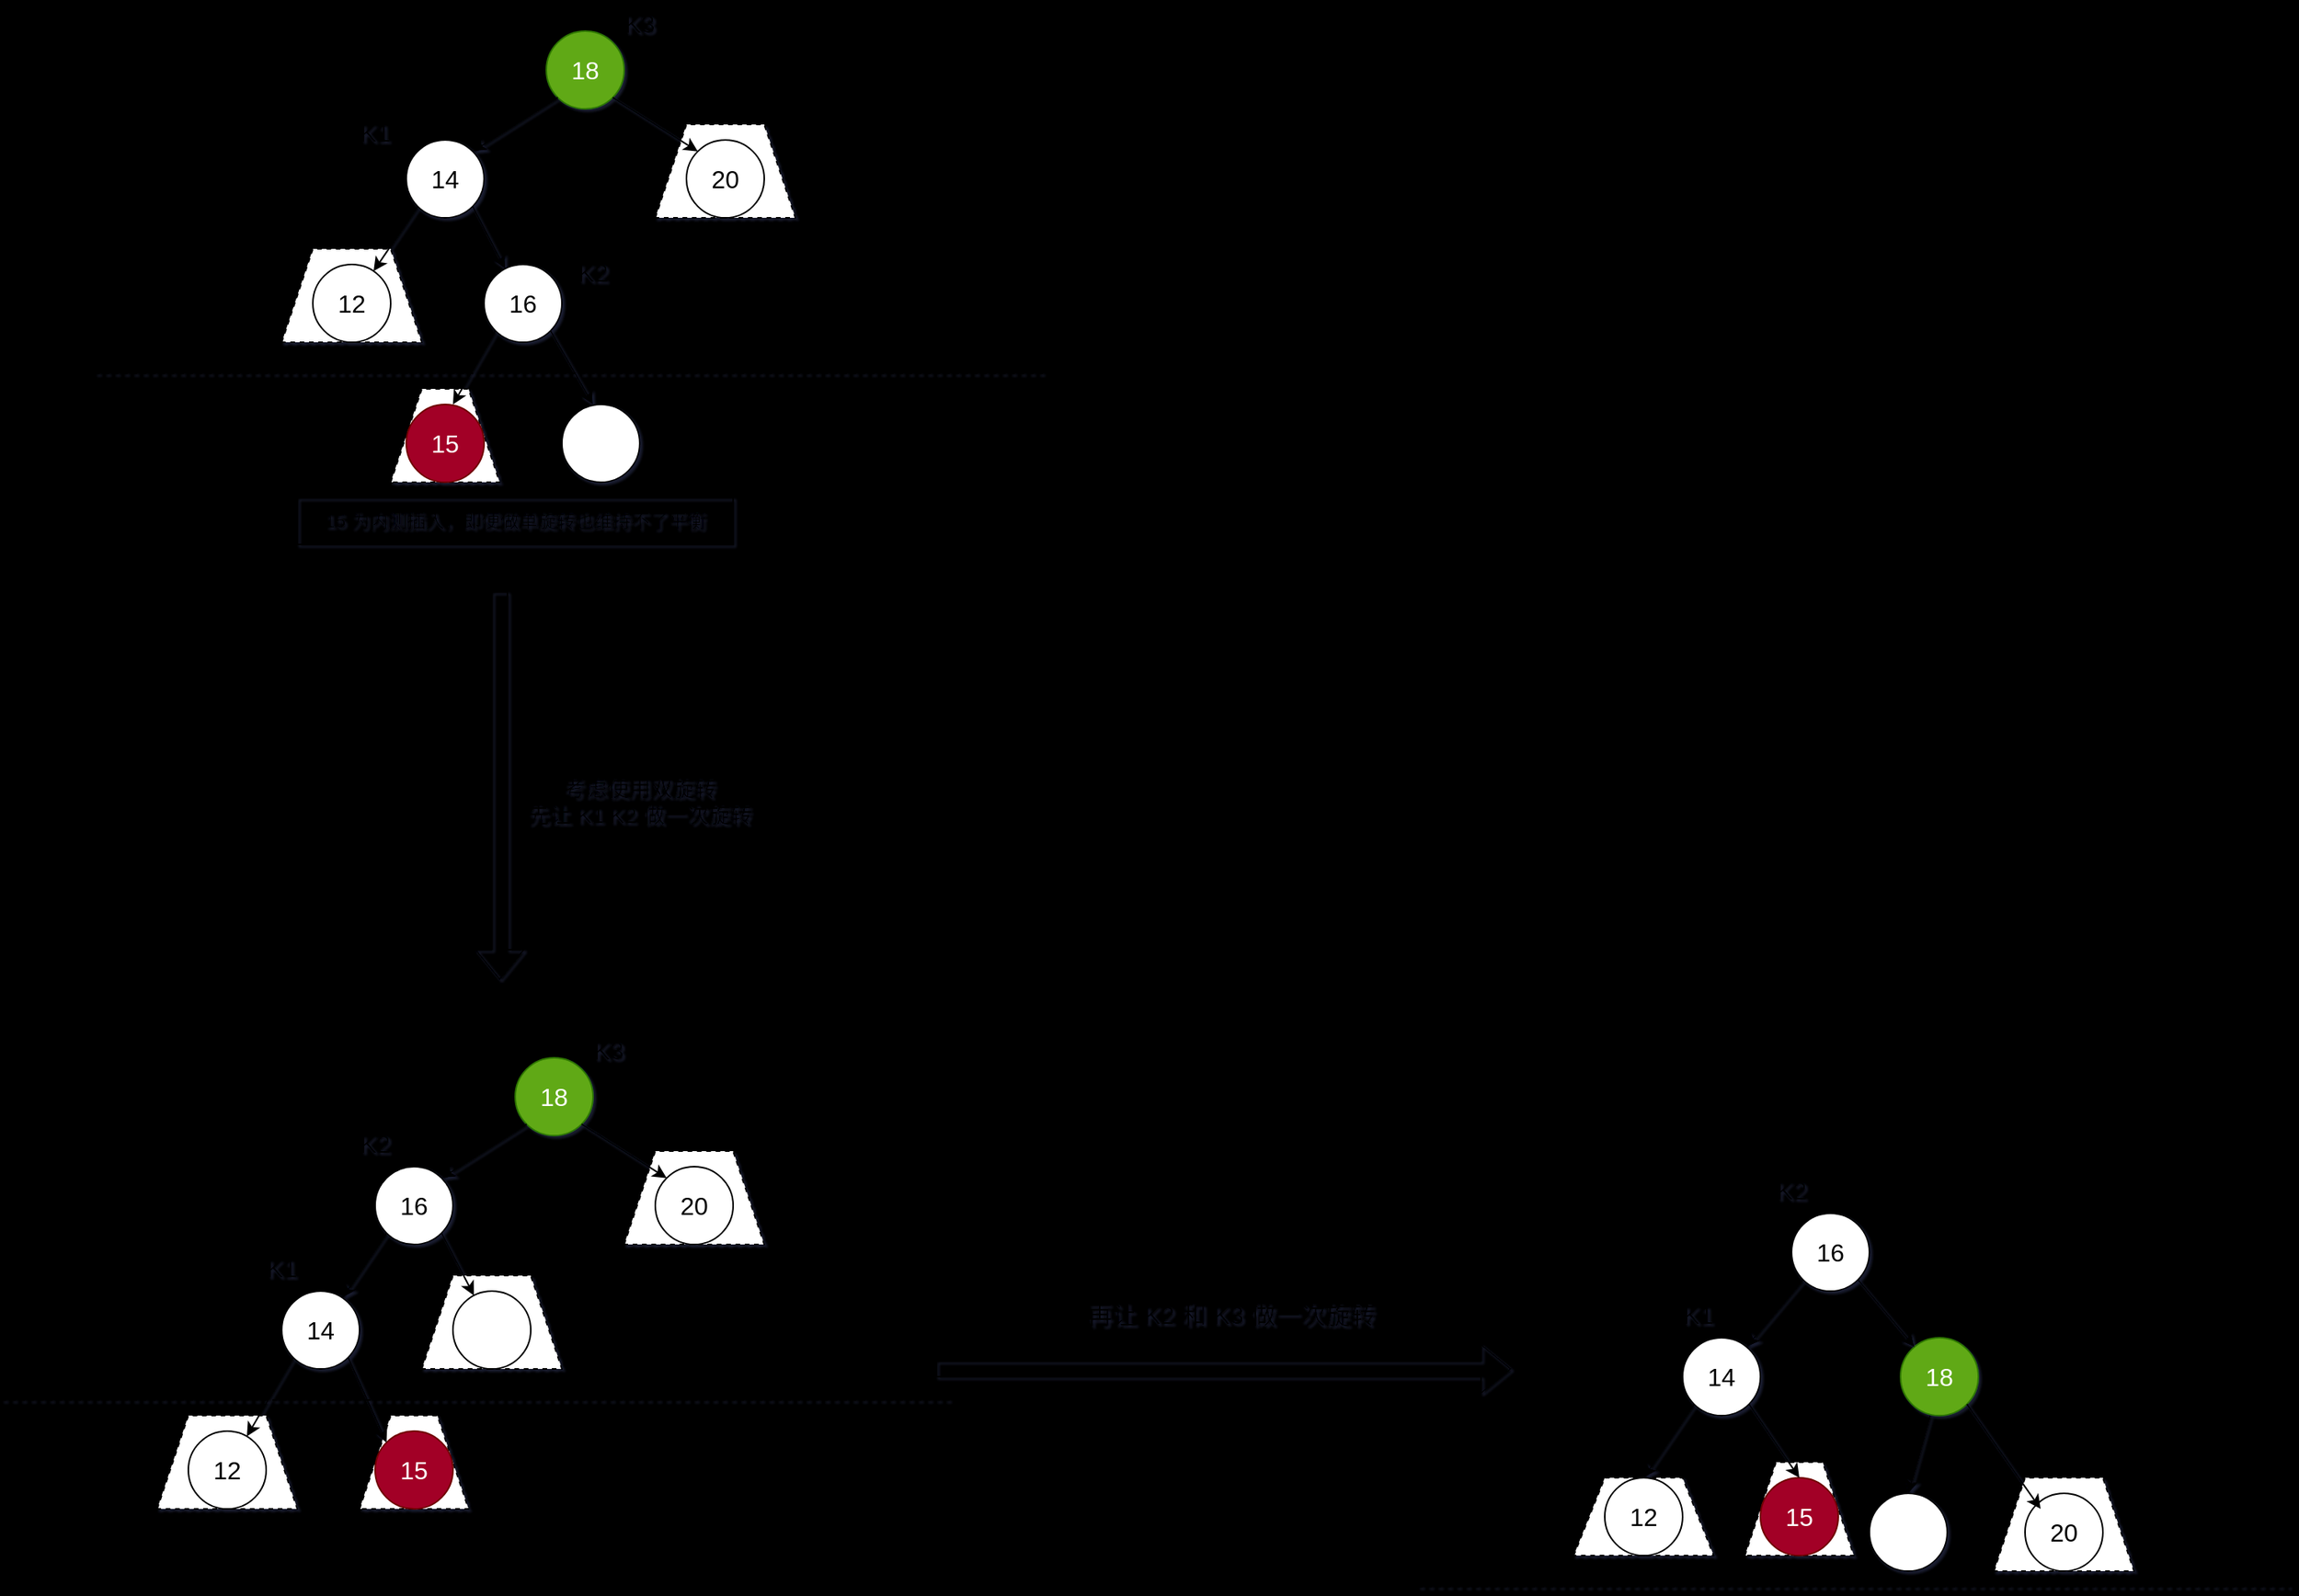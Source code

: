 <mxfile>
    <diagram id="5cfYAPTR98S8ujC_UzaK" name="第 1 页">
        <mxGraphModel dx="1834" dy="1031" grid="1" gridSize="10" guides="0" tooltips="1" connect="1" arrows="1" fold="1" page="0" pageScale="1" pageWidth="827" pageHeight="1169" background="#000000" math="0" shadow="1">
            <root>
                <mxCell id="0"/>
                <mxCell id="1" parent="0"/>
                <mxCell id="51" value="" style="shape=trapezoid;perimeter=trapezoidPerimeter;whiteSpace=wrap;html=1;fixedSize=1;dashed=1;strokeColor=default;strokeWidth=1;" parent="1" vertex="1">
                    <mxGeometry x="220" y="1000" width="90" height="60" as="geometry"/>
                </mxCell>
                <mxCell id="26" value="" style="shape=trapezoid;perimeter=trapezoidPerimeter;whiteSpace=wrap;html=1;fixedSize=1;dashed=1;strokeColor=default;strokeWidth=1;" parent="1" vertex="1">
                    <mxGeometry x="370" y="260" width="90" height="60" as="geometry"/>
                </mxCell>
                <mxCell id="25" value="" style="shape=trapezoid;perimeter=trapezoidPerimeter;whiteSpace=wrap;html=1;fixedSize=1;dashed=1;strokeColor=default;strokeWidth=1;" parent="1" vertex="1">
                    <mxGeometry x="130" y="340" width="90" height="60" as="geometry"/>
                </mxCell>
                <mxCell id="24" value="" style="shape=trapezoid;perimeter=trapezoidPerimeter;whiteSpace=wrap;html=1;fixedSize=1;strokeColor=default;strokeWidth=1;dashed=1;" parent="1" vertex="1">
                    <mxGeometry x="200" y="430" width="70" height="60" as="geometry"/>
                </mxCell>
                <mxCell id="2" value="&lt;font style=&quot;font-size: 16px;&quot;&gt;18&lt;/font&gt;" style="ellipse;whiteSpace=wrap;html=1;aspect=fixed;fillColor=#60a917;fontColor=#ffffff;strokeColor=#2D7600;" parent="1" vertex="1">
                    <mxGeometry x="300" y="200" width="50" height="50" as="geometry"/>
                </mxCell>
                <mxCell id="3" value="&lt;font style=&quot;font-size: 16px;&quot;&gt;20&lt;/font&gt;" style="ellipse;whiteSpace=wrap;html=1;aspect=fixed;" parent="1" vertex="1">
                    <mxGeometry x="390" y="270" width="50" height="50" as="geometry"/>
                </mxCell>
                <mxCell id="4" value="&lt;font style=&quot;font-size: 16px;&quot;&gt;14&lt;/font&gt;" style="ellipse;whiteSpace=wrap;html=1;aspect=fixed;" parent="1" vertex="1">
                    <mxGeometry x="210" y="270" width="50" height="50" as="geometry"/>
                </mxCell>
                <mxCell id="5" value="&lt;font style=&quot;font-size: 16px;&quot;&gt;12&lt;/font&gt;" style="ellipse;whiteSpace=wrap;html=1;aspect=fixed;" parent="1" vertex="1">
                    <mxGeometry x="150" y="350" width="50" height="50" as="geometry"/>
                </mxCell>
                <mxCell id="6" value="&lt;font style=&quot;font-size: 16px;&quot;&gt;16&lt;/font&gt;" style="ellipse;whiteSpace=wrap;html=1;aspect=fixed;" parent="1" vertex="1">
                    <mxGeometry x="260" y="350" width="50" height="50" as="geometry"/>
                </mxCell>
                <mxCell id="8" value="" style="endArrow=classic;html=1;fontSize=16;exitX=0;exitY=1;exitDx=0;exitDy=0;entryX=1;entryY=0;entryDx=0;entryDy=0;" parent="1" source="2" target="4" edge="1">
                    <mxGeometry width="50" height="50" relative="1" as="geometry">
                        <mxPoint x="220" y="250" as="sourcePoint"/>
                        <mxPoint x="270" y="200" as="targetPoint"/>
                    </mxGeometry>
                </mxCell>
                <mxCell id="9" value="" style="endArrow=classic;html=1;fontSize=16;exitX=0;exitY=1;exitDx=0;exitDy=0;" parent="1" source="4" target="5" edge="1">
                    <mxGeometry width="50" height="50" relative="1" as="geometry">
                        <mxPoint x="140" y="330" as="sourcePoint"/>
                        <mxPoint x="190" y="280" as="targetPoint"/>
                    </mxGeometry>
                </mxCell>
                <mxCell id="10" value="" style="endArrow=classic;html=1;fontSize=16;exitX=1;exitY=1;exitDx=0;exitDy=0;" parent="1" source="4" target="6" edge="1">
                    <mxGeometry width="50" height="50" relative="1" as="geometry">
                        <mxPoint x="270" y="350" as="sourcePoint"/>
                        <mxPoint x="320" y="300" as="targetPoint"/>
                    </mxGeometry>
                </mxCell>
                <mxCell id="12" value="" style="endArrow=classic;html=1;fontSize=16;exitX=1;exitY=1;exitDx=0;exitDy=0;entryX=0;entryY=0;entryDx=0;entryDy=0;" parent="1" source="2" target="3" edge="1">
                    <mxGeometry width="50" height="50" relative="1" as="geometry">
                        <mxPoint x="360" y="280" as="sourcePoint"/>
                        <mxPoint x="410" y="230" as="targetPoint"/>
                    </mxGeometry>
                </mxCell>
                <mxCell id="13" value="K3" style="text;html=1;strokeColor=none;fillColor=none;align=center;verticalAlign=middle;whiteSpace=wrap;rounded=0;fontSize=16;" parent="1" vertex="1">
                    <mxGeometry x="340" y="180" width="40" height="30" as="geometry"/>
                </mxCell>
                <mxCell id="14" value="K1" style="text;html=1;strokeColor=none;fillColor=none;align=center;verticalAlign=middle;whiteSpace=wrap;rounded=0;fontSize=16;" parent="1" vertex="1">
                    <mxGeometry x="170" y="250" width="40" height="30" as="geometry"/>
                </mxCell>
                <mxCell id="18" value="" style="endArrow=classic;html=1;exitX=0;exitY=1;exitDx=0;exitDy=0;" parent="1" source="6" edge="1">
                    <mxGeometry width="50" height="50" relative="1" as="geometry">
                        <mxPoint x="170" y="510" as="sourcePoint"/>
                        <mxPoint x="240" y="440" as="targetPoint"/>
                    </mxGeometry>
                </mxCell>
                <mxCell id="19" value="&lt;font style=&quot;font-size: 16px;&quot;&gt;15&lt;/font&gt;" style="ellipse;whiteSpace=wrap;html=1;aspect=fixed;fillColor=#a20025;fontColor=#ffffff;strokeColor=#6F0000;" parent="1" vertex="1">
                    <mxGeometry x="210" y="440" width="50" height="50" as="geometry"/>
                </mxCell>
                <mxCell id="20" value="K2" style="text;html=1;strokeColor=none;fillColor=none;align=center;verticalAlign=middle;whiteSpace=wrap;rounded=0;fontSize=16;" parent="1" vertex="1">
                    <mxGeometry x="310" y="340" width="40" height="30" as="geometry"/>
                </mxCell>
                <mxCell id="21" value="15 为内测插入，即便做单旋转也维持不了平衡" style="text;html=1;strokeColor=default;fillColor=none;align=center;verticalAlign=middle;whiteSpace=wrap;rounded=0;strokeWidth=1;" parent="1" vertex="1">
                    <mxGeometry x="140" y="500" width="280" height="30" as="geometry"/>
                </mxCell>
                <mxCell id="22" value="" style="endArrow=classic;html=1;exitX=1;exitY=1;exitDx=0;exitDy=0;" parent="1" source="6" edge="1">
                    <mxGeometry width="50" height="50" relative="1" as="geometry">
                        <mxPoint x="290" y="460" as="sourcePoint"/>
                        <mxPoint x="330" y="440" as="targetPoint"/>
                    </mxGeometry>
                </mxCell>
                <mxCell id="23" value="" style="ellipse;whiteSpace=wrap;html=1;aspect=fixed;" parent="1" vertex="1">
                    <mxGeometry x="310" y="440" width="50" height="50" as="geometry"/>
                </mxCell>
                <mxCell id="27" value="" style="shape=flexArrow;endArrow=classic;html=1;" parent="1" edge="1">
                    <mxGeometry width="50" height="50" relative="1" as="geometry">
                        <mxPoint x="270" y="560" as="sourcePoint"/>
                        <mxPoint x="270" y="810" as="targetPoint"/>
                    </mxGeometry>
                </mxCell>
                <mxCell id="28" value="&lt;font style=&quot;font-size: 14px;&quot;&gt;考虑使用双旋转&lt;br&gt;先让 K1 K2 做一次旋转&lt;/font&gt;" style="text;html=1;strokeColor=none;fillColor=none;align=center;verticalAlign=middle;whiteSpace=wrap;rounded=0;dashed=1;strokeWidth=1;" parent="1" vertex="1">
                    <mxGeometry x="280" y="670" width="160" height="50" as="geometry"/>
                </mxCell>
                <mxCell id="29" value="" style="shape=trapezoid;perimeter=trapezoidPerimeter;whiteSpace=wrap;html=1;fixedSize=1;dashed=1;strokeColor=default;strokeWidth=1;" parent="1" vertex="1">
                    <mxGeometry x="350" y="920" width="90" height="60" as="geometry"/>
                </mxCell>
                <mxCell id="30" value="" style="shape=trapezoid;perimeter=trapezoidPerimeter;whiteSpace=wrap;html=1;fixedSize=1;dashed=1;strokeColor=default;strokeWidth=1;" parent="1" vertex="1">
                    <mxGeometry x="50" y="1090" width="90" height="60" as="geometry"/>
                </mxCell>
                <mxCell id="31" value="" style="shape=trapezoid;perimeter=trapezoidPerimeter;whiteSpace=wrap;html=1;fixedSize=1;strokeColor=default;strokeWidth=1;dashed=1;" parent="1" vertex="1">
                    <mxGeometry x="180" y="1090" width="70" height="60" as="geometry"/>
                </mxCell>
                <mxCell id="32" value="&lt;font style=&quot;font-size: 16px;&quot;&gt;18&lt;/font&gt;" style="ellipse;whiteSpace=wrap;html=1;aspect=fixed;fillColor=#60a917;fontColor=#ffffff;strokeColor=#2D7600;" parent="1" vertex="1">
                    <mxGeometry x="280" y="860" width="50" height="50" as="geometry"/>
                </mxCell>
                <mxCell id="33" value="&lt;font style=&quot;font-size: 16px;&quot;&gt;20&lt;/font&gt;" style="ellipse;whiteSpace=wrap;html=1;aspect=fixed;" parent="1" vertex="1">
                    <mxGeometry x="370" y="930" width="50" height="50" as="geometry"/>
                </mxCell>
                <mxCell id="34" value="&lt;font style=&quot;font-size: 16px;&quot;&gt;16&lt;/font&gt;" style="ellipse;whiteSpace=wrap;html=1;aspect=fixed;" parent="1" vertex="1">
                    <mxGeometry x="190" y="930" width="50" height="50" as="geometry"/>
                </mxCell>
                <mxCell id="35" value="&lt;font style=&quot;font-size: 16px;&quot;&gt;14&lt;/font&gt;" style="ellipse;whiteSpace=wrap;html=1;aspect=fixed;" parent="1" vertex="1">
                    <mxGeometry x="130" y="1010" width="50" height="50" as="geometry"/>
                </mxCell>
                <mxCell id="37" value="" style="endArrow=classic;html=1;fontSize=16;exitX=0;exitY=1;exitDx=0;exitDy=0;entryX=1;entryY=0;entryDx=0;entryDy=0;" parent="1" source="32" target="34" edge="1">
                    <mxGeometry width="50" height="50" relative="1" as="geometry">
                        <mxPoint x="200" y="910" as="sourcePoint"/>
                        <mxPoint x="250" y="860" as="targetPoint"/>
                    </mxGeometry>
                </mxCell>
                <mxCell id="38" value="" style="endArrow=classic;html=1;fontSize=16;exitX=0;exitY=1;exitDx=0;exitDy=0;" parent="1" source="34" target="35" edge="1">
                    <mxGeometry width="50" height="50" relative="1" as="geometry">
                        <mxPoint x="120" y="990" as="sourcePoint"/>
                        <mxPoint x="170" y="940" as="targetPoint"/>
                    </mxGeometry>
                </mxCell>
                <mxCell id="39" value="" style="endArrow=classic;html=1;fontSize=16;exitX=1;exitY=1;exitDx=0;exitDy=0;" parent="1" source="34" edge="1">
                    <mxGeometry width="50" height="50" relative="1" as="geometry">
                        <mxPoint x="250" y="1010" as="sourcePoint"/>
                        <mxPoint x="253.48" y="1012.813" as="targetPoint"/>
                    </mxGeometry>
                </mxCell>
                <mxCell id="40" value="" style="endArrow=classic;html=1;fontSize=16;exitX=1;exitY=1;exitDx=0;exitDy=0;entryX=0;entryY=0;entryDx=0;entryDy=0;" parent="1" source="32" target="33" edge="1">
                    <mxGeometry width="50" height="50" relative="1" as="geometry">
                        <mxPoint x="340" y="940" as="sourcePoint"/>
                        <mxPoint x="390" y="890" as="targetPoint"/>
                    </mxGeometry>
                </mxCell>
                <mxCell id="41" value="K3" style="text;html=1;strokeColor=none;fillColor=none;align=center;verticalAlign=middle;whiteSpace=wrap;rounded=0;fontSize=16;" parent="1" vertex="1">
                    <mxGeometry x="320" y="840" width="40" height="30" as="geometry"/>
                </mxCell>
                <mxCell id="42" value="K1" style="text;html=1;strokeColor=none;fillColor=none;align=center;verticalAlign=middle;whiteSpace=wrap;rounded=0;fontSize=16;" parent="1" vertex="1">
                    <mxGeometry x="110" y="980" width="40" height="30" as="geometry"/>
                </mxCell>
                <mxCell id="44" value="&lt;font style=&quot;font-size: 16px;&quot;&gt;15&lt;/font&gt;" style="ellipse;whiteSpace=wrap;html=1;aspect=fixed;fillColor=#a20025;fontColor=#ffffff;strokeColor=#6F0000;" parent="1" vertex="1">
                    <mxGeometry x="190" y="1100" width="50" height="50" as="geometry"/>
                </mxCell>
                <mxCell id="47" value="" style="ellipse;whiteSpace=wrap;html=1;aspect=fixed;" parent="1" vertex="1">
                    <mxGeometry x="240" y="1010" width="50" height="50" as="geometry"/>
                </mxCell>
                <mxCell id="48" value="" style="endArrow=classic;html=1;fontSize=14;exitX=0;exitY=1;exitDx=0;exitDy=0;" parent="1" source="35" target="49" edge="1">
                    <mxGeometry width="50" height="50" relative="1" as="geometry">
                        <mxPoint x="10" y="1160" as="sourcePoint"/>
                        <mxPoint x="100" y="1100" as="targetPoint"/>
                    </mxGeometry>
                </mxCell>
                <mxCell id="49" value="&lt;font style=&quot;font-size: 16px;&quot;&gt;12&lt;/font&gt;" style="ellipse;whiteSpace=wrap;html=1;aspect=fixed;" parent="1" vertex="1">
                    <mxGeometry x="70" y="1100" width="50" height="50" as="geometry"/>
                </mxCell>
                <mxCell id="50" value="" style="endArrow=classic;html=1;fontSize=16;exitX=1;exitY=1;exitDx=0;exitDy=0;entryX=0;entryY=0;entryDx=0;entryDy=0;" parent="1" source="35" target="44" edge="1">
                    <mxGeometry width="50" height="50" relative="1" as="geometry">
                        <mxPoint x="170" y="1250" as="sourcePoint"/>
                        <mxPoint x="220" y="1200" as="targetPoint"/>
                    </mxGeometry>
                </mxCell>
                <mxCell id="52" value="K2" style="text;html=1;strokeColor=none;fillColor=none;align=center;verticalAlign=middle;whiteSpace=wrap;rounded=0;fontSize=16;" parent="1" vertex="1">
                    <mxGeometry x="170" y="900" width="40" height="30" as="geometry"/>
                </mxCell>
                <mxCell id="53" value="" style="shape=flexArrow;endArrow=classic;html=1;fontSize=16;" parent="1" edge="1">
                    <mxGeometry width="50" height="50" relative="1" as="geometry">
                        <mxPoint x="550" y="1060" as="sourcePoint"/>
                        <mxPoint x="920" y="1060" as="targetPoint"/>
                    </mxGeometry>
                </mxCell>
                <mxCell id="54" value="再让 K2 和 K3 做一次旋转" style="text;html=1;strokeColor=none;fillColor=none;align=center;verticalAlign=middle;whiteSpace=wrap;rounded=0;dashed=1;strokeWidth=1;fontSize=16;" parent="1" vertex="1">
                    <mxGeometry x="620" y="1010" width="240" height="30" as="geometry"/>
                </mxCell>
                <mxCell id="56" value="" style="shape=trapezoid;perimeter=trapezoidPerimeter;whiteSpace=wrap;html=1;fixedSize=1;dashed=1;strokeColor=default;strokeWidth=1;" parent="1" vertex="1">
                    <mxGeometry x="1230" y="1130" width="90" height="60" as="geometry"/>
                </mxCell>
                <mxCell id="57" value="" style="shape=trapezoid;perimeter=trapezoidPerimeter;whiteSpace=wrap;html=1;fixedSize=1;dashed=1;strokeColor=default;strokeWidth=1;" parent="1" vertex="1">
                    <mxGeometry x="960" y="1130" width="90" height="50" as="geometry"/>
                </mxCell>
                <mxCell id="58" value="" style="shape=trapezoid;perimeter=trapezoidPerimeter;whiteSpace=wrap;html=1;fixedSize=1;strokeColor=default;strokeWidth=1;dashed=1;" parent="1" vertex="1">
                    <mxGeometry x="1070" y="1120" width="70" height="60" as="geometry"/>
                </mxCell>
                <mxCell id="59" value="&lt;font style=&quot;font-size: 16px;&quot;&gt;18&lt;/font&gt;" style="ellipse;whiteSpace=wrap;html=1;aspect=fixed;fillColor=#60a917;fontColor=#ffffff;strokeColor=#2D7600;" parent="1" vertex="1">
                    <mxGeometry x="1170" y="1040" width="50" height="50" as="geometry"/>
                </mxCell>
                <mxCell id="60" value="&lt;font style=&quot;font-size: 16px;&quot;&gt;20&lt;/font&gt;" style="ellipse;whiteSpace=wrap;html=1;aspect=fixed;" parent="1" vertex="1">
                    <mxGeometry x="1250" y="1140" width="50" height="50" as="geometry"/>
                </mxCell>
                <mxCell id="61" value="&lt;font style=&quot;font-size: 16px;&quot;&gt;16&lt;/font&gt;" style="ellipse;whiteSpace=wrap;html=1;aspect=fixed;" parent="1" vertex="1">
                    <mxGeometry x="1100" y="960" width="50" height="50" as="geometry"/>
                </mxCell>
                <mxCell id="62" value="&lt;font style=&quot;font-size: 16px;&quot;&gt;14&lt;/font&gt;" style="ellipse;whiteSpace=wrap;html=1;aspect=fixed;" parent="1" vertex="1">
                    <mxGeometry x="1030" y="1040" width="50" height="50" as="geometry"/>
                </mxCell>
                <mxCell id="64" value="" style="endArrow=classic;html=1;fontSize=16;exitX=0;exitY=1;exitDx=0;exitDy=0;" parent="1" source="61" target="62" edge="1">
                    <mxGeometry width="50" height="50" relative="1" as="geometry">
                        <mxPoint x="1030" y="1020" as="sourcePoint"/>
                        <mxPoint x="1080" y="970" as="targetPoint"/>
                    </mxGeometry>
                </mxCell>
                <mxCell id="65" value="" style="endArrow=classic;html=1;fontSize=16;exitX=1;exitY=1;exitDx=0;exitDy=0;" parent="1" source="61" edge="1" target="59">
                    <mxGeometry width="50" height="50" relative="1" as="geometry">
                        <mxPoint x="1160" y="1040" as="sourcePoint"/>
                        <mxPoint x="1163.48" y="1042.813" as="targetPoint"/>
                    </mxGeometry>
                </mxCell>
                <mxCell id="66" value="" style="endArrow=classic;html=1;fontSize=16;exitX=1;exitY=1;exitDx=0;exitDy=0;" parent="1" source="59" edge="1">
                    <mxGeometry width="50" height="50" relative="1" as="geometry">
                        <mxPoint x="1210" y="1080" as="sourcePoint"/>
                        <mxPoint x="1260" y="1150" as="targetPoint"/>
                    </mxGeometry>
                </mxCell>
                <mxCell id="68" value="K1" style="text;html=1;strokeColor=none;fillColor=none;align=center;verticalAlign=middle;whiteSpace=wrap;rounded=0;fontSize=16;" parent="1" vertex="1">
                    <mxGeometry x="1020" y="1010" width="40" height="30" as="geometry"/>
                </mxCell>
                <mxCell id="69" value="&lt;font style=&quot;font-size: 16px;&quot;&gt;15&lt;/font&gt;" style="ellipse;whiteSpace=wrap;html=1;aspect=fixed;fillColor=#a20025;fontColor=#ffffff;strokeColor=#6F0000;" parent="1" vertex="1">
                    <mxGeometry x="1080" y="1130" width="50" height="50" as="geometry"/>
                </mxCell>
                <mxCell id="71" value="" style="endArrow=classic;html=1;fontSize=14;exitX=0;exitY=1;exitDx=0;exitDy=0;entryX=0.5;entryY=0;entryDx=0;entryDy=0;" parent="1" source="62" target="72" edge="1">
                    <mxGeometry width="50" height="50" relative="1" as="geometry">
                        <mxPoint x="920" y="1190" as="sourcePoint"/>
                        <mxPoint x="1010" y="1130" as="targetPoint"/>
                    </mxGeometry>
                </mxCell>
                <mxCell id="72" value="&lt;font style=&quot;font-size: 16px;&quot;&gt;12&lt;/font&gt;" style="ellipse;whiteSpace=wrap;html=1;aspect=fixed;" parent="1" vertex="1">
                    <mxGeometry x="980" y="1130" width="50" height="50" as="geometry"/>
                </mxCell>
                <mxCell id="73" value="" style="endArrow=classic;html=1;fontSize=16;exitX=1;exitY=1;exitDx=0;exitDy=0;entryX=0.5;entryY=0;entryDx=0;entryDy=0;" parent="1" source="62" target="69" edge="1">
                    <mxGeometry width="50" height="50" relative="1" as="geometry">
                        <mxPoint x="1080" y="1280" as="sourcePoint"/>
                        <mxPoint x="1130" y="1230" as="targetPoint"/>
                    </mxGeometry>
                </mxCell>
                <mxCell id="74" value="K2" style="text;html=1;strokeColor=none;fillColor=none;align=center;verticalAlign=middle;whiteSpace=wrap;rounded=0;fontSize=16;" parent="1" vertex="1">
                    <mxGeometry x="1080" y="930" width="40" height="30" as="geometry"/>
                </mxCell>
                <mxCell id="75" value="" style="endArrow=classic;html=1;exitX=0.38;exitY=1;exitDx=0;exitDy=0;exitPerimeter=0;entryX=0.5;entryY=0;entryDx=0;entryDy=0;" edge="1" parent="1" source="59" target="76">
                    <mxGeometry width="50" height="50" relative="1" as="geometry">
                        <mxPoint x="1180" y="1080" as="sourcePoint"/>
                        <mxPoint x="1180" y="1130" as="targetPoint"/>
                    </mxGeometry>
                </mxCell>
                <mxCell id="76" value="" style="ellipse;whiteSpace=wrap;html=1;aspect=fixed;" vertex="1" parent="1">
                    <mxGeometry x="1150" y="1140" width="50" height="50" as="geometry"/>
                </mxCell>
                <mxCell id="77" value="" style="endArrow=none;dashed=1;html=1;" edge="1" parent="1">
                    <mxGeometry width="50" height="50" relative="1" as="geometry">
                        <mxPoint x="860" y="1200" as="sourcePoint"/>
                        <mxPoint x="1420" y="1200" as="targetPoint"/>
                    </mxGeometry>
                </mxCell>
                <mxCell id="78" value="" style="endArrow=none;dashed=1;html=1;" edge="1" parent="1">
                    <mxGeometry width="50" height="50" relative="1" as="geometry">
                        <mxPoint x="10" y="420" as="sourcePoint"/>
                        <mxPoint x="620" y="420" as="targetPoint"/>
                    </mxGeometry>
                </mxCell>
                <mxCell id="79" value="" style="endArrow=none;dashed=1;html=1;" edge="1" parent="1">
                    <mxGeometry width="50" height="50" relative="1" as="geometry">
                        <mxPoint x="-50" y="1080.0" as="sourcePoint"/>
                        <mxPoint x="560" y="1080.0" as="targetPoint"/>
                    </mxGeometry>
                </mxCell>
            </root>
        </mxGraphModel>
    </diagram>
</mxfile>